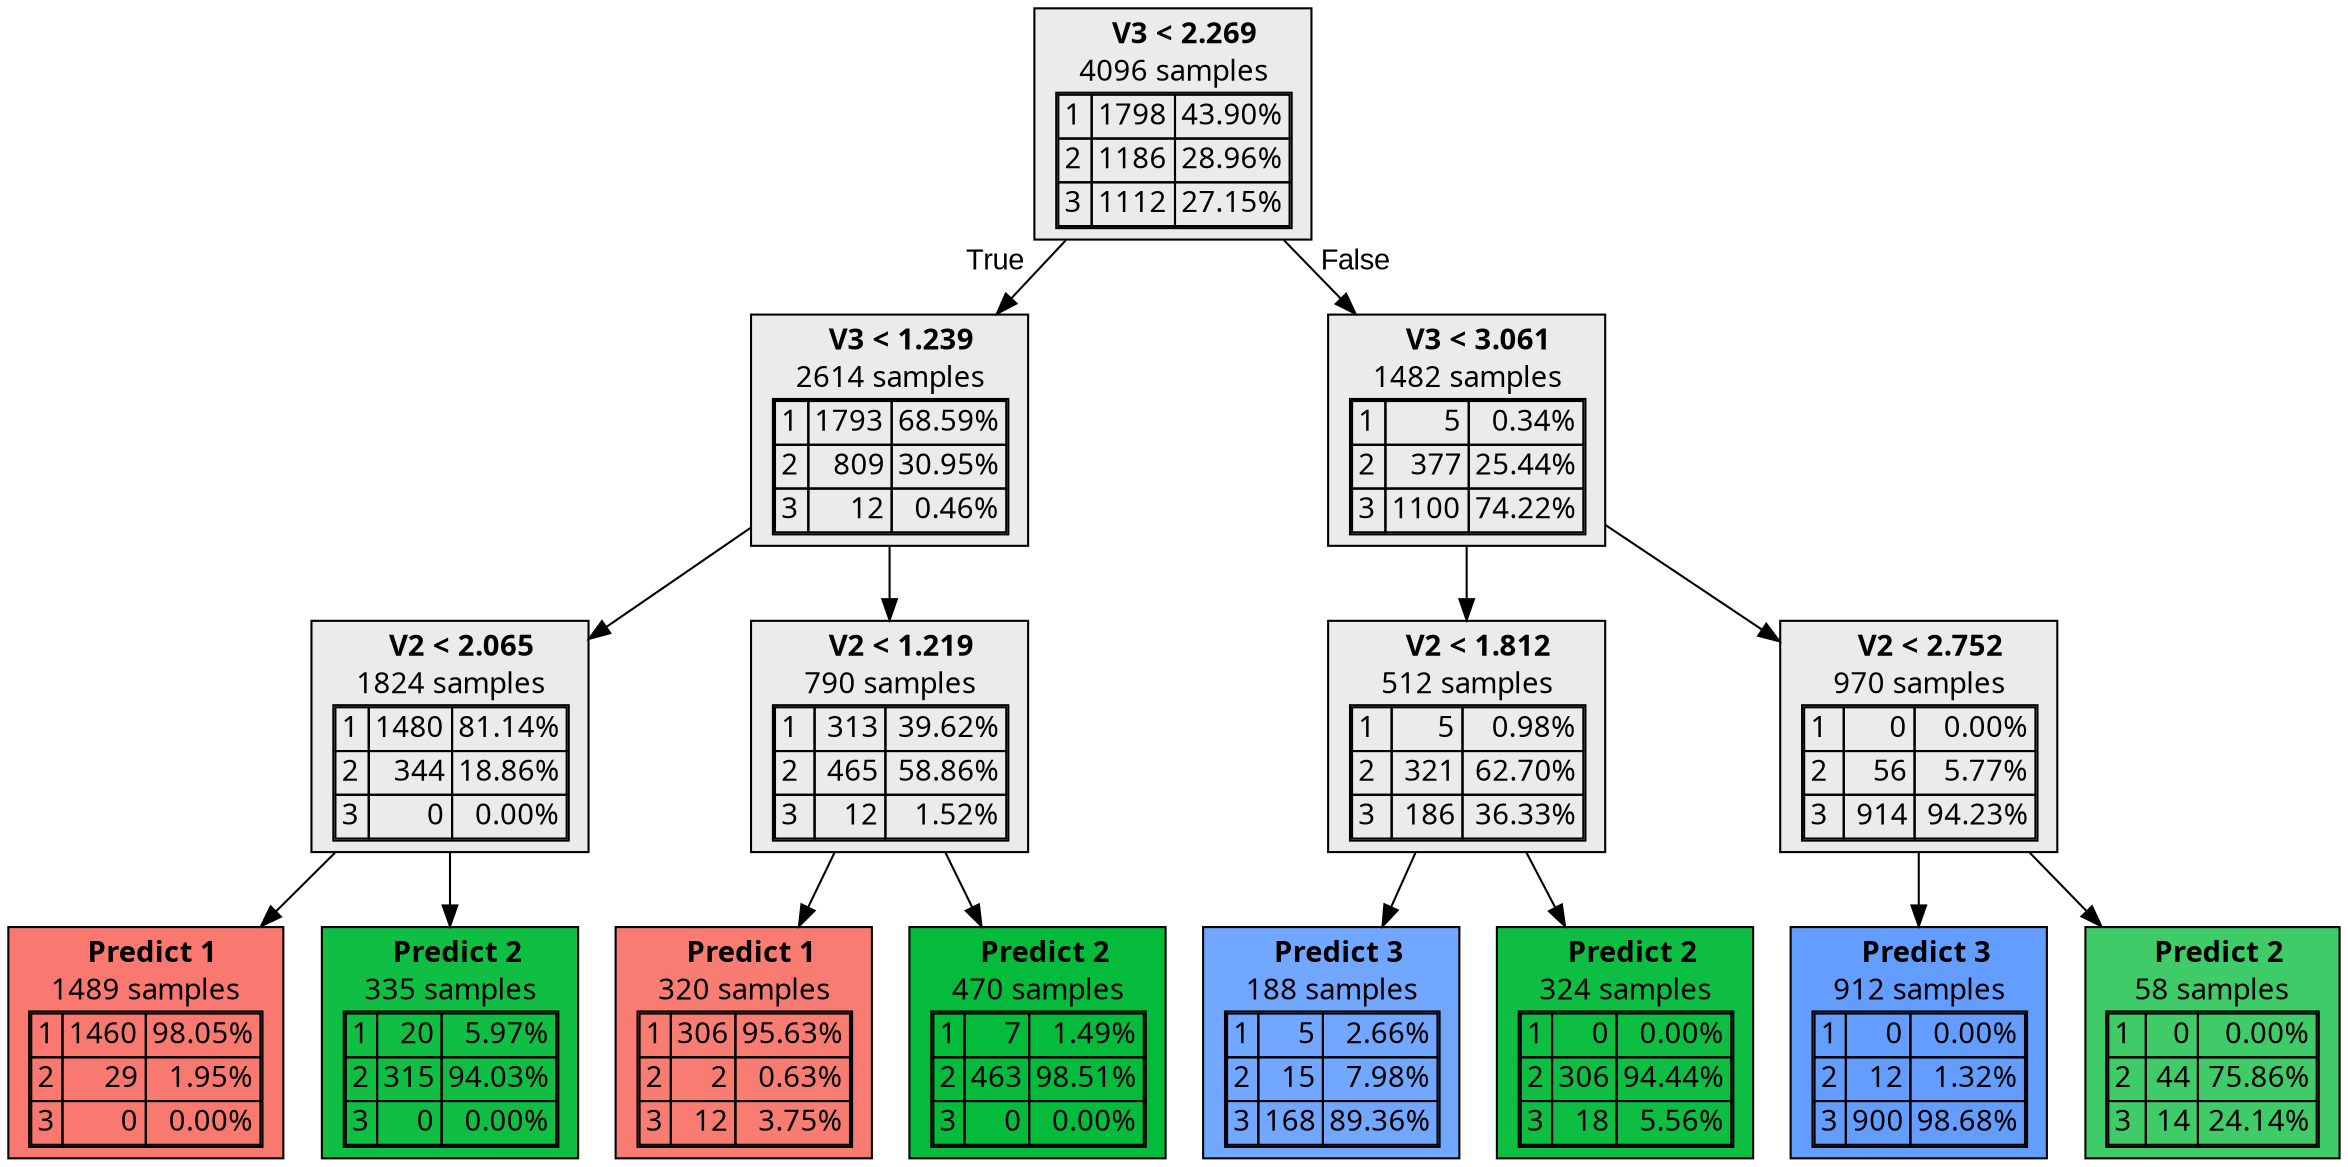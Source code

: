 digraph {
    1 [label=<  <TABLE BORDER="0" CELLPADDING="0">
      <TR>
    <TD>
      <B> V3 &lt; 2.269</B>
    </TD>
  </TR>

    <TR>
      <TD>4096 samples</TD>
    </TR>
    <TR>
  <TD>
    <TABLE CELLSPACING="0">
        <TR class="highlighted">
    <TD ALIGN="LEFT">1</TD>
    <TD ALIGN="RIGHT">1798</TD>
    <TD ALIGN="RIGHT">43.90%</TD>
  </TR>
  <TR >
    <TD ALIGN="LEFT">2</TD>
    <TD ALIGN="RIGHT">1186</TD>
    <TD ALIGN="RIGHT">28.96%</TD>
  </TR>
  <TR >
    <TD ALIGN="LEFT">3</TD>
    <TD ALIGN="RIGHT">1112</TD>
    <TD ALIGN="RIGHT">27.15%</TD>
  </TR>

    </TABLE>
  </TD>
</TR>

  </TABLE>
>,fillcolor="#EBEBEB",shape=box,fontname="bold arial",style="filled"];
    1 -> 2 [labeldistance=2.5, labelangle=45, headlabel="True",fontname="arial"];
    1 -> 9 [labeldistance=2.5, labelangle=-45, headlabel="False",fontname="arial"];
    2 [label=<  <TABLE BORDER="0" CELLPADDING="0">
      <TR>
    <TD>
      <B> V3 &lt; 1.239</B>
    </TD>
  </TR>

    <TR>
      <TD>2614 samples</TD>
    </TR>
    <TR>
  <TD>
    <TABLE CELLSPACING="0">
        <TR class="highlighted">
    <TD ALIGN="LEFT">1</TD>
    <TD ALIGN="RIGHT">1793</TD>
    <TD ALIGN="RIGHT">68.59%</TD>
  </TR>
  <TR >
    <TD ALIGN="LEFT">2</TD>
    <TD ALIGN="RIGHT">809</TD>
    <TD ALIGN="RIGHT">30.95%</TD>
  </TR>
  <TR >
    <TD ALIGN="LEFT">3</TD>
    <TD ALIGN="RIGHT">12</TD>
    <TD ALIGN="RIGHT">0.46%</TD>
  </TR>

    </TABLE>
  </TD>
</TR>

  </TABLE>
>,fillcolor="#EBEBEB",shape=box,fontname="bold arial",style="filled"];
    2 -> 3;
    2 -> 6;
    3 [label=<  <TABLE BORDER="0" CELLPADDING="0">
      <TR>
    <TD>
      <B> V2 &lt; 2.065</B>
    </TD>
  </TR>

    <TR>
      <TD>1824 samples</TD>
    </TR>
    <TR>
  <TD>
    <TABLE CELLSPACING="0">
        <TR class="highlighted">
    <TD ALIGN="LEFT">1</TD>
    <TD ALIGN="RIGHT">1480</TD>
    <TD ALIGN="RIGHT">81.14%</TD>
  </TR>
  <TR >
    <TD ALIGN="LEFT">2</TD>
    <TD ALIGN="RIGHT">344</TD>
    <TD ALIGN="RIGHT">18.86%</TD>
  </TR>
  <TR >
    <TD ALIGN="LEFT">3</TD>
    <TD ALIGN="RIGHT">0</TD>
    <TD ALIGN="RIGHT">0.00%</TD>
  </TR>

    </TABLE>
  </TD>
</TR>

  </TABLE>
>,fillcolor="#EBEBEB",shape=box,fontname="bold arial",style="filled"];
    3 -> 4;
    3 -> 5;
    4 [label=<  <TABLE BORDER="0" CELLPADDING="0">
      <TR>
    <TD>
      <B>Predict 1</B>
    </TD>
  </TR>

    <TR>
      <TD>1489 samples</TD>
    </TR>
    <TR>
  <TD>
    <TABLE CELLSPACING="0">
        <TR class="highlighted">
    <TD ALIGN="LEFT">1</TD>
    <TD ALIGN="RIGHT">1460</TD>
    <TD ALIGN="RIGHT">98.05%</TD>
  </TR>
  <TR >
    <TD ALIGN="LEFT">2</TD>
    <TD ALIGN="RIGHT">29</TD>
    <TD ALIGN="RIGHT">1.95%</TD>
  </TR>
  <TR >
    <TD ALIGN="LEFT">3</TD>
    <TD ALIGN="RIGHT">0</TD>
    <TD ALIGN="RIGHT">0.00%</TD>
  </TR>

    </TABLE>
  </TD>
</TR>

  </TABLE>
>,fillcolor="#F8766Dfa",shape=box,fontname="bold arial",style="filled",color=black];
    5 [label=<  <TABLE BORDER="0" CELLPADDING="0">
      <TR>
    <TD>
      <B>Predict 2</B>
    </TD>
  </TR>

    <TR>
      <TD>335 samples</TD>
    </TR>
    <TR>
  <TD>
    <TABLE CELLSPACING="0">
        <TR >
    <TD ALIGN="LEFT">1</TD>
    <TD ALIGN="RIGHT">20</TD>
    <TD ALIGN="RIGHT">5.97%</TD>
  </TR>
  <TR class="highlighted">
    <TD ALIGN="LEFT">2</TD>
    <TD ALIGN="RIGHT">315</TD>
    <TD ALIGN="RIGHT">94.03%</TD>
  </TR>
  <TR >
    <TD ALIGN="LEFT">3</TD>
    <TD ALIGN="RIGHT">0</TD>
    <TD ALIGN="RIGHT">0.00%</TD>
  </TR>

    </TABLE>
  </TD>
</TR>

  </TABLE>
>,fillcolor="#00BA38f0",shape=box,fontname="bold arial",style="filled",color=black];
    6 [label=<  <TABLE BORDER="0" CELLPADDING="0">
      <TR>
    <TD>
      <B> V2 &lt; 1.219</B>
    </TD>
  </TR>

    <TR>
      <TD>790 samples</TD>
    </TR>
    <TR>
  <TD>
    <TABLE CELLSPACING="0">
        <TR >
    <TD ALIGN="LEFT">1</TD>
    <TD ALIGN="RIGHT">313</TD>
    <TD ALIGN="RIGHT">39.62%</TD>
  </TR>
  <TR class="highlighted">
    <TD ALIGN="LEFT">2</TD>
    <TD ALIGN="RIGHT">465</TD>
    <TD ALIGN="RIGHT">58.86%</TD>
  </TR>
  <TR >
    <TD ALIGN="LEFT">3</TD>
    <TD ALIGN="RIGHT">12</TD>
    <TD ALIGN="RIGHT">1.52%</TD>
  </TR>

    </TABLE>
  </TD>
</TR>

  </TABLE>
>,fillcolor="#EBEBEB",shape=box,fontname="bold arial",style="filled"];
    6 -> 7;
    6 -> 8;
    7 [label=<  <TABLE BORDER="0" CELLPADDING="0">
      <TR>
    <TD>
      <B>Predict 1</B>
    </TD>
  </TR>

    <TR>
      <TD>320 samples</TD>
    </TR>
    <TR>
  <TD>
    <TABLE CELLSPACING="0">
        <TR class="highlighted">
    <TD ALIGN="LEFT">1</TD>
    <TD ALIGN="RIGHT">306</TD>
    <TD ALIGN="RIGHT">95.63%</TD>
  </TR>
  <TR >
    <TD ALIGN="LEFT">2</TD>
    <TD ALIGN="RIGHT">2</TD>
    <TD ALIGN="RIGHT">0.63%</TD>
  </TR>
  <TR >
    <TD ALIGN="LEFT">3</TD>
    <TD ALIGN="RIGHT">12</TD>
    <TD ALIGN="RIGHT">3.75%</TD>
  </TR>

    </TABLE>
  </TD>
</TR>

  </TABLE>
>,fillcolor="#F8766Df4",shape=box,fontname="bold arial",style="filled",color=black];
    8 [label=<  <TABLE BORDER="0" CELLPADDING="0">
      <TR>
    <TD>
      <B>Predict 2</B>
    </TD>
  </TR>

    <TR>
      <TD>470 samples</TD>
    </TR>
    <TR>
  <TD>
    <TABLE CELLSPACING="0">
        <TR >
    <TD ALIGN="LEFT">1</TD>
    <TD ALIGN="RIGHT">7</TD>
    <TD ALIGN="RIGHT">1.49%</TD>
  </TR>
  <TR class="highlighted">
    <TD ALIGN="LEFT">2</TD>
    <TD ALIGN="RIGHT">463</TD>
    <TD ALIGN="RIGHT">98.51%</TD>
  </TR>
  <TR >
    <TD ALIGN="LEFT">3</TD>
    <TD ALIGN="RIGHT">0</TD>
    <TD ALIGN="RIGHT">0.00%</TD>
  </TR>

    </TABLE>
  </TD>
</TR>

  </TABLE>
>,fillcolor="#00BA38fb",shape=box,fontname="bold arial",style="filled",color=black];
    9 [label=<  <TABLE BORDER="0" CELLPADDING="0">
      <TR>
    <TD>
      <B> V3 &lt; 3.061</B>
    </TD>
  </TR>

    <TR>
      <TD>1482 samples</TD>
    </TR>
    <TR>
  <TD>
    <TABLE CELLSPACING="0">
        <TR >
    <TD ALIGN="LEFT">1</TD>
    <TD ALIGN="RIGHT">5</TD>
    <TD ALIGN="RIGHT">0.34%</TD>
  </TR>
  <TR >
    <TD ALIGN="LEFT">2</TD>
    <TD ALIGN="RIGHT">377</TD>
    <TD ALIGN="RIGHT">25.44%</TD>
  </TR>
  <TR class="highlighted">
    <TD ALIGN="LEFT">3</TD>
    <TD ALIGN="RIGHT">1100</TD>
    <TD ALIGN="RIGHT">74.22%</TD>
  </TR>

    </TABLE>
  </TD>
</TR>

  </TABLE>
>,fillcolor="#EBEBEB",shape=box,fontname="bold arial",style="filled"];
    9 -> 10;
    9 -> 13;
    10 [label=<  <TABLE BORDER="0" CELLPADDING="0">
      <TR>
    <TD>
      <B> V2 &lt; 1.812</B>
    </TD>
  </TR>

    <TR>
      <TD>512 samples</TD>
    </TR>
    <TR>
  <TD>
    <TABLE CELLSPACING="0">
        <TR >
    <TD ALIGN="LEFT">1</TD>
    <TD ALIGN="RIGHT">5</TD>
    <TD ALIGN="RIGHT">0.98%</TD>
  </TR>
  <TR class="highlighted">
    <TD ALIGN="LEFT">2</TD>
    <TD ALIGN="RIGHT">321</TD>
    <TD ALIGN="RIGHT">62.70%</TD>
  </TR>
  <TR >
    <TD ALIGN="LEFT">3</TD>
    <TD ALIGN="RIGHT">186</TD>
    <TD ALIGN="RIGHT">36.33%</TD>
  </TR>

    </TABLE>
  </TD>
</TR>

  </TABLE>
>,fillcolor="#EBEBEB",shape=box,fontname="bold arial",style="filled"];
    10 -> 11;
    10 -> 12;
    11 [label=<  <TABLE BORDER="0" CELLPADDING="0">
      <TR>
    <TD>
      <B>Predict 3</B>
    </TD>
  </TR>

    <TR>
      <TD>188 samples</TD>
    </TR>
    <TR>
  <TD>
    <TABLE CELLSPACING="0">
        <TR >
    <TD ALIGN="LEFT">1</TD>
    <TD ALIGN="RIGHT">5</TD>
    <TD ALIGN="RIGHT">2.66%</TD>
  </TR>
  <TR >
    <TD ALIGN="LEFT">2</TD>
    <TD ALIGN="RIGHT">15</TD>
    <TD ALIGN="RIGHT">7.98%</TD>
  </TR>
  <TR class="highlighted">
    <TD ALIGN="LEFT">3</TD>
    <TD ALIGN="RIGHT">168</TD>
    <TD ALIGN="RIGHT">89.36%</TD>
  </TR>

    </TABLE>
  </TD>
</TR>

  </TABLE>
>,fillcolor="#619CFFe4",shape=box,fontname="bold arial",style="filled",color=black];
    12 [label=<  <TABLE BORDER="0" CELLPADDING="0">
      <TR>
    <TD>
      <B>Predict 2</B>
    </TD>
  </TR>

    <TR>
      <TD>324 samples</TD>
    </TR>
    <TR>
  <TD>
    <TABLE CELLSPACING="0">
        <TR >
    <TD ALIGN="LEFT">1</TD>
    <TD ALIGN="RIGHT">0</TD>
    <TD ALIGN="RIGHT">0.00%</TD>
  </TR>
  <TR class="highlighted">
    <TD ALIGN="LEFT">2</TD>
    <TD ALIGN="RIGHT">306</TD>
    <TD ALIGN="RIGHT">94.44%</TD>
  </TR>
  <TR >
    <TD ALIGN="LEFT">3</TD>
    <TD ALIGN="RIGHT">18</TD>
    <TD ALIGN="RIGHT">5.56%</TD>
  </TR>

    </TABLE>
  </TD>
</TR>

  </TABLE>
>,fillcolor="#00BA38f1",shape=box,fontname="bold arial",style="filled",color=black];
    13 [label=<  <TABLE BORDER="0" CELLPADDING="0">
      <TR>
    <TD>
      <B> V2 &lt; 2.752</B>
    </TD>
  </TR>

    <TR>
      <TD>970 samples</TD>
    </TR>
    <TR>
  <TD>
    <TABLE CELLSPACING="0">
        <TR >
    <TD ALIGN="LEFT">1</TD>
    <TD ALIGN="RIGHT">0</TD>
    <TD ALIGN="RIGHT">0.00%</TD>
  </TR>
  <TR >
    <TD ALIGN="LEFT">2</TD>
    <TD ALIGN="RIGHT">56</TD>
    <TD ALIGN="RIGHT">5.77%</TD>
  </TR>
  <TR class="highlighted">
    <TD ALIGN="LEFT">3</TD>
    <TD ALIGN="RIGHT">914</TD>
    <TD ALIGN="RIGHT">94.23%</TD>
  </TR>

    </TABLE>
  </TD>
</TR>

  </TABLE>
>,fillcolor="#EBEBEB",shape=box,fontname="bold arial",style="filled"];
    13 -> 14;
    13 -> 15;
    14 [label=<  <TABLE BORDER="0" CELLPADDING="0">
      <TR>
    <TD>
      <B>Predict 3</B>
    </TD>
  </TR>

    <TR>
      <TD>912 samples</TD>
    </TR>
    <TR>
  <TD>
    <TABLE CELLSPACING="0">
        <TR >
    <TD ALIGN="LEFT">1</TD>
    <TD ALIGN="RIGHT">0</TD>
    <TD ALIGN="RIGHT">0.00%</TD>
  </TR>
  <TR >
    <TD ALIGN="LEFT">2</TD>
    <TD ALIGN="RIGHT">12</TD>
    <TD ALIGN="RIGHT">1.32%</TD>
  </TR>
  <TR class="highlighted">
    <TD ALIGN="LEFT">3</TD>
    <TD ALIGN="RIGHT">900</TD>
    <TD ALIGN="RIGHT">98.68%</TD>
  </TR>

    </TABLE>
  </TD>
</TR>

  </TABLE>
>,fillcolor="#619CFFfc",shape=box,fontname="bold arial",style="filled",color=black];
    15 [label=<  <TABLE BORDER="0" CELLPADDING="0">
      <TR>
    <TD>
      <B>Predict 2</B>
    </TD>
  </TR>

    <TR>
      <TD>58 samples</TD>
    </TR>
    <TR>
  <TD>
    <TABLE CELLSPACING="0">
        <TR >
    <TD ALIGN="LEFT">1</TD>
    <TD ALIGN="RIGHT">0</TD>
    <TD ALIGN="RIGHT">0.00%</TD>
  </TR>
  <TR class="highlighted">
    <TD ALIGN="LEFT">2</TD>
    <TD ALIGN="RIGHT">44</TD>
    <TD ALIGN="RIGHT">75.86%</TD>
  </TR>
  <TR >
    <TD ALIGN="LEFT">3</TD>
    <TD ALIGN="RIGHT">14</TD>
    <TD ALIGN="RIGHT">24.14%</TD>
  </TR>

    </TABLE>
  </TD>
</TR>

  </TABLE>
>,fillcolor="#00BA38c1",shape=box,fontname="bold arial",style="filled",color=black];
}
